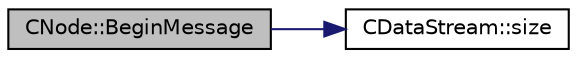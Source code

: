 digraph "CNode::BeginMessage"
{
  edge [fontname="Helvetica",fontsize="10",labelfontname="Helvetica",labelfontsize="10"];
  node [fontname="Helvetica",fontsize="10",shape=record];
  rankdir="LR";
  Node47 [label="CNode::BeginMessage",height=0.2,width=0.4,color="black", fillcolor="grey75", style="filled", fontcolor="black"];
  Node47 -> Node48 [color="midnightblue",fontsize="10",style="solid",fontname="Helvetica"];
  Node48 [label="CDataStream::size",height=0.2,width=0.4,color="black", fillcolor="white", style="filled",URL="$class_c_data_stream.html#add30f866dd928fc28c47fe79a0a6723a"];
}
